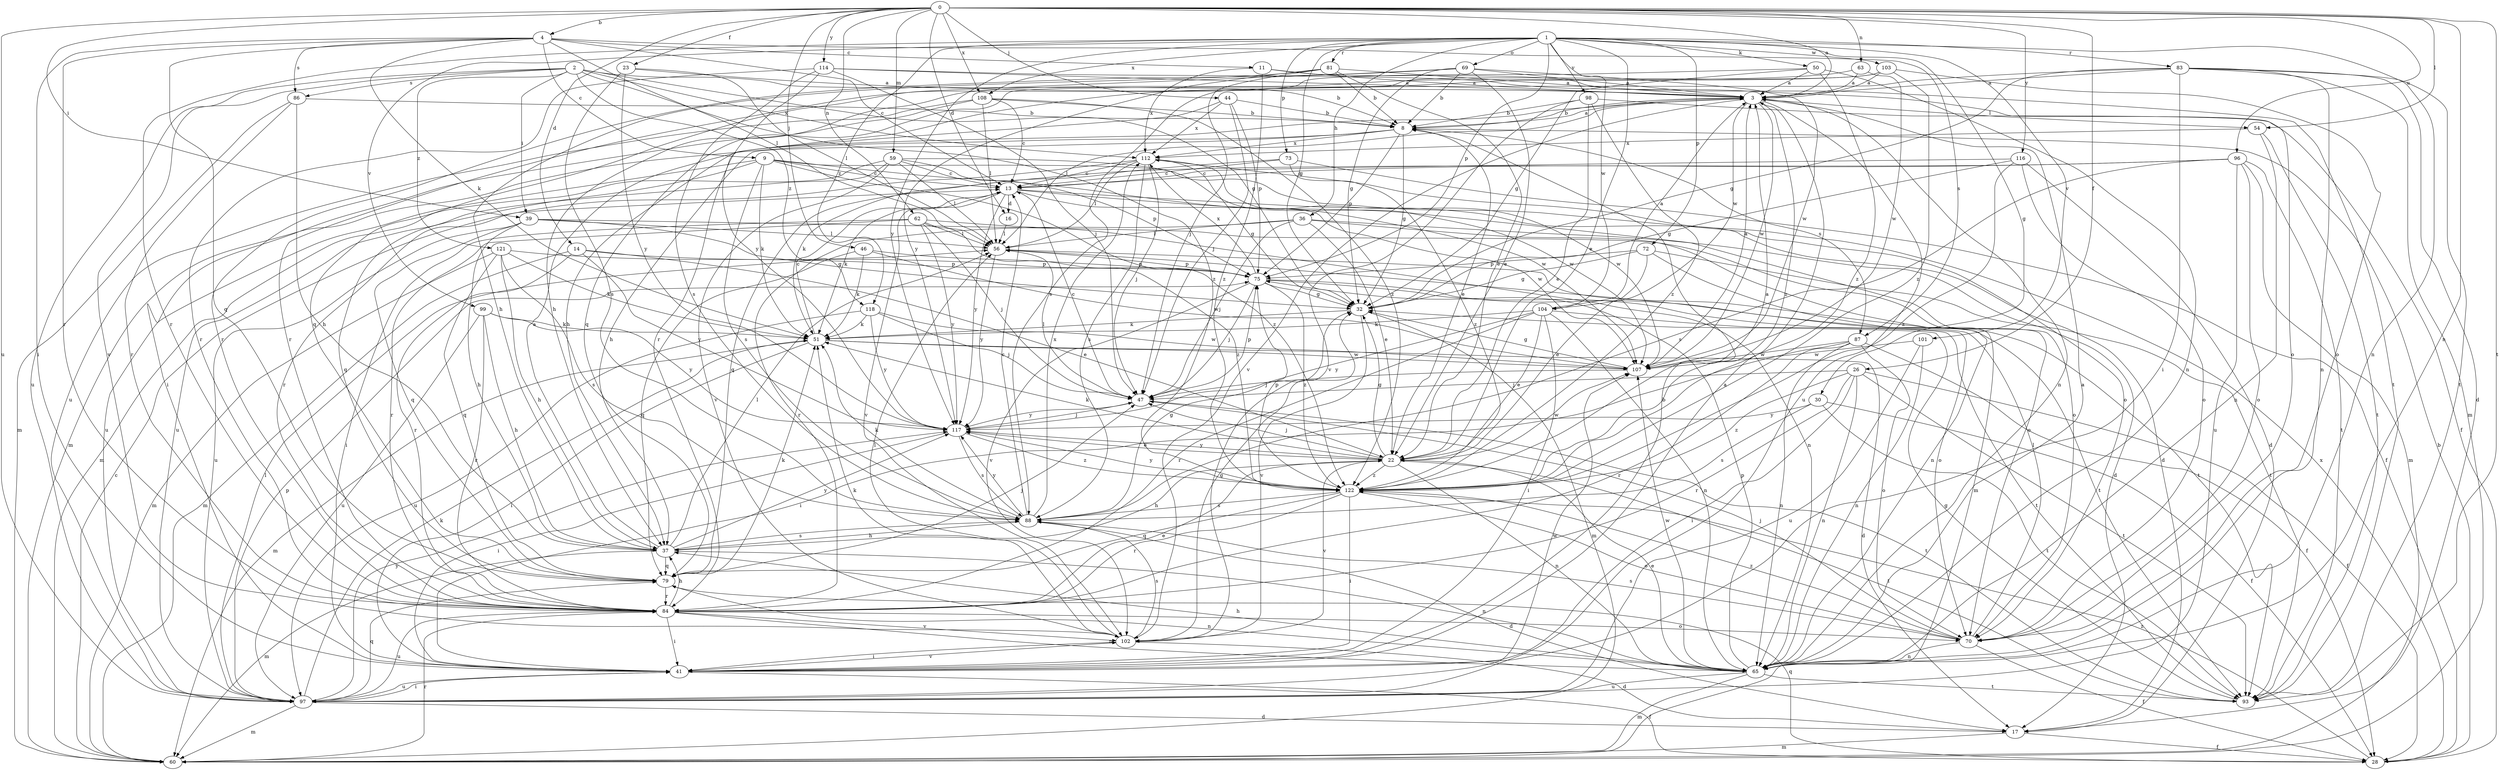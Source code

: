 strict digraph  {
0;
1;
2;
3;
4;
8;
9;
11;
13;
14;
16;
17;
22;
23;
26;
28;
30;
32;
36;
37;
39;
41;
44;
46;
47;
50;
51;
54;
56;
59;
60;
62;
63;
65;
69;
70;
72;
73;
75;
79;
81;
83;
84;
86;
87;
88;
93;
96;
97;
98;
99;
101;
102;
103;
104;
107;
108;
112;
114;
116;
117;
118;
121;
122;
0 -> 3  [label=a];
0 -> 4  [label=b];
0 -> 14  [label=d];
0 -> 16  [label=d];
0 -> 23  [label=f];
0 -> 26  [label=f];
0 -> 39  [label=i];
0 -> 44  [label=j];
0 -> 46  [label=j];
0 -> 54  [label=l];
0 -> 59  [label=m];
0 -> 62  [label=n];
0 -> 63  [label=n];
0 -> 65  [label=n];
0 -> 93  [label=t];
0 -> 96  [label=u];
0 -> 97  [label=u];
0 -> 108  [label=x];
0 -> 114  [label=y];
0 -> 116  [label=y];
1 -> 22  [label=e];
1 -> 30  [label=g];
1 -> 32  [label=g];
1 -> 36  [label=h];
1 -> 50  [label=k];
1 -> 65  [label=n];
1 -> 69  [label=o];
1 -> 72  [label=p];
1 -> 73  [label=p];
1 -> 75  [label=p];
1 -> 81  [label=r];
1 -> 83  [label=r];
1 -> 84  [label=r];
1 -> 98  [label=v];
1 -> 99  [label=v];
1 -> 101  [label=v];
1 -> 103  [label=w];
1 -> 104  [label=w];
1 -> 108  [label=x];
1 -> 117  [label=y];
1 -> 118  [label=z];
2 -> 8  [label=b];
2 -> 32  [label=g];
2 -> 39  [label=i];
2 -> 86  [label=s];
2 -> 97  [label=u];
2 -> 102  [label=v];
2 -> 112  [label=x];
2 -> 118  [label=z];
2 -> 121  [label=z];
2 -> 122  [label=z];
3 -> 8  [label=b];
3 -> 54  [label=l];
3 -> 56  [label=l];
3 -> 65  [label=n];
3 -> 97  [label=u];
3 -> 102  [label=v];
3 -> 104  [label=w];
3 -> 107  [label=w];
3 -> 122  [label=z];
4 -> 9  [label=c];
4 -> 11  [label=c];
4 -> 13  [label=c];
4 -> 41  [label=i];
4 -> 51  [label=k];
4 -> 56  [label=l];
4 -> 79  [label=q];
4 -> 84  [label=r];
4 -> 86  [label=s];
4 -> 87  [label=s];
8 -> 3  [label=a];
8 -> 22  [label=e];
8 -> 32  [label=g];
8 -> 37  [label=h];
8 -> 60  [label=m];
8 -> 75  [label=p];
8 -> 87  [label=s];
8 -> 112  [label=x];
9 -> 13  [label=c];
9 -> 51  [label=k];
9 -> 70  [label=o];
9 -> 79  [label=q];
9 -> 88  [label=s];
9 -> 97  [label=u];
9 -> 107  [label=w];
9 -> 122  [label=z];
11 -> 3  [label=a];
11 -> 93  [label=t];
11 -> 112  [label=x];
11 -> 122  [label=z];
13 -> 16  [label=d];
13 -> 17  [label=d];
13 -> 51  [label=k];
13 -> 70  [label=o];
13 -> 102  [label=v];
13 -> 107  [label=w];
13 -> 117  [label=y];
14 -> 22  [label=e];
14 -> 60  [label=m];
14 -> 75  [label=p];
14 -> 84  [label=r];
14 -> 117  [label=y];
16 -> 56  [label=l];
17 -> 28  [label=f];
17 -> 60  [label=m];
22 -> 32  [label=g];
22 -> 37  [label=h];
22 -> 47  [label=j];
22 -> 51  [label=k];
22 -> 65  [label=n];
22 -> 93  [label=t];
22 -> 102  [label=v];
22 -> 107  [label=w];
22 -> 117  [label=y];
22 -> 122  [label=z];
23 -> 3  [label=a];
23 -> 56  [label=l];
23 -> 88  [label=s];
23 -> 117  [label=y];
26 -> 28  [label=f];
26 -> 41  [label=i];
26 -> 47  [label=j];
26 -> 65  [label=n];
26 -> 84  [label=r];
26 -> 93  [label=t];
26 -> 122  [label=z];
28 -> 8  [label=b];
28 -> 79  [label=q];
28 -> 112  [label=x];
28 -> 122  [label=z];
30 -> 28  [label=f];
30 -> 88  [label=s];
30 -> 93  [label=t];
30 -> 117  [label=y];
32 -> 51  [label=k];
32 -> 60  [label=m];
32 -> 102  [label=v];
36 -> 17  [label=d];
36 -> 22  [label=e];
36 -> 47  [label=j];
36 -> 56  [label=l];
36 -> 60  [label=m];
36 -> 84  [label=r];
37 -> 3  [label=a];
37 -> 56  [label=l];
37 -> 60  [label=m];
37 -> 65  [label=n];
37 -> 79  [label=q];
37 -> 88  [label=s];
37 -> 117  [label=y];
39 -> 32  [label=g];
39 -> 37  [label=h];
39 -> 56  [label=l];
39 -> 70  [label=o];
39 -> 79  [label=q];
39 -> 97  [label=u];
41 -> 3  [label=a];
41 -> 8  [label=b];
41 -> 28  [label=f];
41 -> 97  [label=u];
41 -> 102  [label=v];
44 -> 8  [label=b];
44 -> 37  [label=h];
44 -> 47  [label=j];
44 -> 75  [label=p];
44 -> 112  [label=x];
46 -> 51  [label=k];
46 -> 75  [label=p];
46 -> 79  [label=q];
46 -> 107  [label=w];
47 -> 13  [label=c];
47 -> 56  [label=l];
47 -> 75  [label=p];
47 -> 93  [label=t];
47 -> 117  [label=y];
50 -> 3  [label=a];
50 -> 32  [label=g];
50 -> 65  [label=n];
50 -> 84  [label=r];
50 -> 122  [label=z];
51 -> 13  [label=c];
51 -> 17  [label=d];
51 -> 41  [label=i];
51 -> 60  [label=m];
51 -> 107  [label=w];
54 -> 65  [label=n];
54 -> 93  [label=t];
54 -> 112  [label=x];
56 -> 75  [label=p];
56 -> 93  [label=t];
56 -> 117  [label=y];
59 -> 13  [label=c];
59 -> 56  [label=l];
59 -> 60  [label=m];
59 -> 75  [label=p];
59 -> 97  [label=u];
59 -> 102  [label=v];
59 -> 107  [label=w];
60 -> 13  [label=c];
60 -> 84  [label=r];
62 -> 41  [label=i];
62 -> 47  [label=j];
62 -> 56  [label=l];
62 -> 65  [label=n];
62 -> 84  [label=r];
62 -> 117  [label=y];
62 -> 122  [label=z];
63 -> 3  [label=a];
63 -> 37  [label=h];
63 -> 107  [label=w];
65 -> 3  [label=a];
65 -> 22  [label=e];
65 -> 37  [label=h];
65 -> 60  [label=m];
65 -> 75  [label=p];
65 -> 93  [label=t];
65 -> 97  [label=u];
65 -> 107  [label=w];
69 -> 3  [label=a];
69 -> 8  [label=b];
69 -> 22  [label=e];
69 -> 32  [label=g];
69 -> 79  [label=q];
69 -> 84  [label=r];
69 -> 107  [label=w];
70 -> 28  [label=f];
70 -> 47  [label=j];
70 -> 56  [label=l];
70 -> 65  [label=n];
70 -> 88  [label=s];
70 -> 122  [label=z];
72 -> 22  [label=e];
72 -> 32  [label=g];
72 -> 65  [label=n];
72 -> 75  [label=p];
72 -> 93  [label=t];
73 -> 13  [label=c];
73 -> 28  [label=f];
73 -> 51  [label=k];
73 -> 122  [label=z];
75 -> 32  [label=g];
75 -> 47  [label=j];
75 -> 70  [label=o];
75 -> 93  [label=t];
75 -> 102  [label=v];
75 -> 112  [label=x];
75 -> 122  [label=z];
79 -> 47  [label=j];
79 -> 51  [label=k];
79 -> 65  [label=n];
79 -> 84  [label=r];
81 -> 3  [label=a];
81 -> 8  [label=b];
81 -> 22  [label=e];
81 -> 37  [label=h];
81 -> 47  [label=j];
81 -> 117  [label=y];
83 -> 3  [label=a];
83 -> 17  [label=d];
83 -> 32  [label=g];
83 -> 41  [label=i];
83 -> 60  [label=m];
83 -> 65  [label=n];
83 -> 88  [label=s];
83 -> 93  [label=t];
84 -> 22  [label=e];
84 -> 37  [label=h];
84 -> 41  [label=i];
84 -> 65  [label=n];
84 -> 70  [label=o];
84 -> 97  [label=u];
84 -> 102  [label=v];
86 -> 8  [label=b];
86 -> 37  [label=h];
86 -> 60  [label=m];
86 -> 84  [label=r];
87 -> 28  [label=f];
87 -> 41  [label=i];
87 -> 65  [label=n];
87 -> 70  [label=o];
87 -> 84  [label=r];
87 -> 107  [label=w];
88 -> 13  [label=c];
88 -> 17  [label=d];
88 -> 32  [label=g];
88 -> 37  [label=h];
88 -> 51  [label=k];
88 -> 112  [label=x];
88 -> 117  [label=y];
93 -> 32  [label=g];
96 -> 13  [label=c];
96 -> 60  [label=m];
96 -> 70  [label=o];
96 -> 79  [label=q];
96 -> 88  [label=s];
96 -> 93  [label=t];
96 -> 97  [label=u];
97 -> 17  [label=d];
97 -> 41  [label=i];
97 -> 51  [label=k];
97 -> 56  [label=l];
97 -> 60  [label=m];
97 -> 75  [label=p];
97 -> 79  [label=q];
97 -> 107  [label=w];
97 -> 117  [label=y];
98 -> 8  [label=b];
98 -> 22  [label=e];
98 -> 28  [label=f];
98 -> 102  [label=v];
98 -> 122  [label=z];
99 -> 37  [label=h];
99 -> 51  [label=k];
99 -> 84  [label=r];
99 -> 97  [label=u];
99 -> 117  [label=y];
101 -> 65  [label=n];
101 -> 97  [label=u];
101 -> 107  [label=w];
102 -> 17  [label=d];
102 -> 32  [label=g];
102 -> 41  [label=i];
102 -> 51  [label=k];
102 -> 56  [label=l];
102 -> 88  [label=s];
103 -> 3  [label=a];
103 -> 70  [label=o];
103 -> 79  [label=q];
103 -> 84  [label=r];
103 -> 122  [label=z];
104 -> 3  [label=a];
104 -> 22  [label=e];
104 -> 41  [label=i];
104 -> 51  [label=k];
104 -> 65  [label=n];
104 -> 84  [label=r];
104 -> 93  [label=t];
104 -> 117  [label=y];
107 -> 3  [label=a];
107 -> 32  [label=g];
107 -> 47  [label=j];
108 -> 8  [label=b];
108 -> 13  [label=c];
108 -> 41  [label=i];
108 -> 56  [label=l];
108 -> 97  [label=u];
108 -> 122  [label=z];
112 -> 13  [label=c];
112 -> 32  [label=g];
112 -> 47  [label=j];
112 -> 56  [label=l];
112 -> 84  [label=r];
112 -> 88  [label=s];
112 -> 107  [label=w];
114 -> 3  [label=a];
114 -> 47  [label=j];
114 -> 70  [label=o];
114 -> 84  [label=r];
114 -> 88  [label=s];
114 -> 117  [label=y];
116 -> 13  [label=c];
116 -> 17  [label=d];
116 -> 32  [label=g];
116 -> 70  [label=o];
116 -> 122  [label=z];
117 -> 22  [label=e];
117 -> 41  [label=i];
117 -> 47  [label=j];
117 -> 88  [label=s];
117 -> 122  [label=z];
118 -> 47  [label=j];
118 -> 51  [label=k];
118 -> 97  [label=u];
118 -> 107  [label=w];
118 -> 117  [label=y];
121 -> 37  [label=h];
121 -> 51  [label=k];
121 -> 60  [label=m];
121 -> 75  [label=p];
121 -> 79  [label=q];
121 -> 88  [label=s];
122 -> 3  [label=a];
122 -> 41  [label=i];
122 -> 70  [label=o];
122 -> 75  [label=p];
122 -> 79  [label=q];
122 -> 84  [label=r];
122 -> 88  [label=s];
122 -> 117  [label=y];
}
